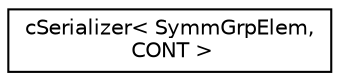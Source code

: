 digraph G
{
  edge [fontname="Helvetica",fontsize="10",labelfontname="Helvetica",labelfontsize="10"];
  node [fontname="Helvetica",fontsize="10",shape=record];
  rankdir="LR";
  Node1 [label="cSerializer\< SymmGrpElem,\l CONT \>",height=0.2,width=0.4,color="black", fillcolor="white", style="filled",URL="$classcSerializer_3_01SymmGrpElem_00_01CONT_01_4.html"];
}
